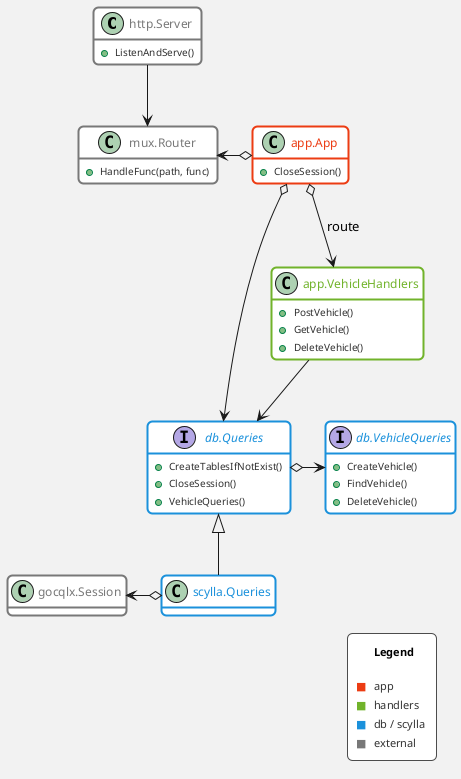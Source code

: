 @startuml Class diagram


' HttpServer, Router, App

class HttpServer as "http.Server" <<external>> {
    + ListenAndServe()
}

class App as "app.App" <<app>> {
    + CloseSession()
}
class Router as "mux.Router" <<external>> {
    + HandleFunc(path, func)
}

class VehicleHandlers as "app.VehicleHandlers" <<handlers>> {
    + PostVehicle()
    + GetVehicle()
    + DeleteVehicle()
}

HttpServer -down-> Router
App o-left-> Router
App o-down-> VehicleHandlers : route


' Queries

interface Queries as "db.Queries" <<db>> {
	+ CreateTablesIfNotExist()
	+ CloseSession()
	+ VehicleQueries()
}

interface VehicleQueries as "db.VehicleQueries" <<db>> {
	+ CreateVehicle()
	+ FindVehicle()
	+ DeleteVehicle()
}

interface UserQueries as "db.UserQueries" <<db>> {
	+ CreateUser()
	+ FindUser()
}
remove UserQueries

App o-down-> Queries
VehicleHandlers -down-> Queries
Router -[hidden]right- Queries
Queries o-> UserQueries
Queries o-right-> VehicleQueries
UserQueries -[hidden]down- VehicleQueries
UserQueries -[hidden]down- VehicleQueries


' Scylla

class ScyllaQueries as "scylla.Queries" <<db>>
class ScyllaSession as "gocqlx.Session" <<external>>

Queries <|-down- ScyllaQueries
ScyllaQueries o-left-> ScyllaSession


' Legend

!$appColor = "#ec3c13"
!$dbColor = "#1b91db"
!$handlersColor = "#71b32b"
!$externalColor = "#787878"

legend right
|= |= <color:#000000>Legend  \n|
|<color:$appColor>■</color>| <color:#333333>app |
|<color:$handlersColor>■</color>| <color:#333333>handlers |
|<color:$dbColor>■</color>| <color:#333333>db / scylla |
|<color:$externalColor>■</color>| <color:#333333>external |
endlegend


' Appearance

hide stereotype
hide class fields
hide interface fields
Skinparam shadowing false

hide annotation circle

skinparam {
	BackgroundColor #f2f2f2
	RoundCorner 10
	Padding 2
	
	ArrowColor #787878
	ArrowThickness 2
}

skinparam class {
	BorderThickness 2
	BackgroundColor #ffffff
	AttributeFontColor #2f2f2f
	AttributeFontSize 10
	FontSize 12
	FontStyle "bold"

	FontColor<<app>> $appColor
	BorderColor<<app>> $appColor

	FontColor<<handlers>> $handlersColor
	BorderColor<<handlers>> $handlersColor

	FontColor<<db>> $dbColor
	BorderColor<<db>> $dbColor

	FontColor<<external>> $externalColor
	BorderColor<<external>> $externalColor
}

skinparam legendBackgroundColor #ffffff
skinparam legendBorderColor #4c4c4c
skinparam LegendFontColor #ffffff
skinparam LegendFontSize 11

@enduml
